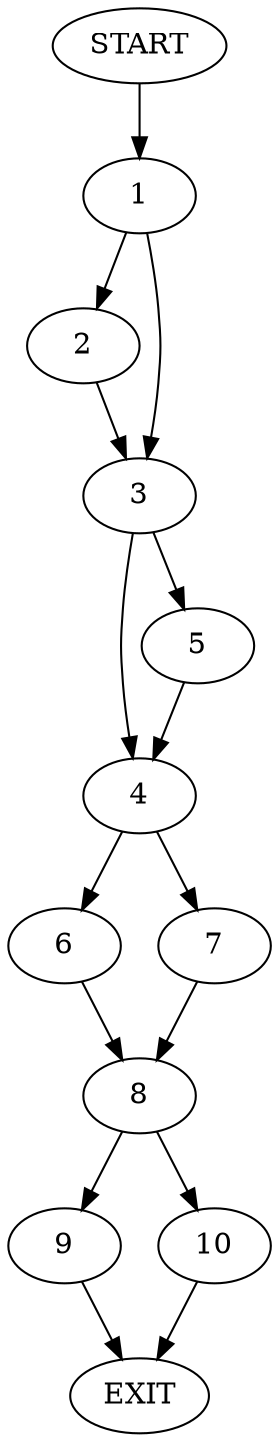 digraph {
0 [label="START"]
11 [label="EXIT"]
0 -> 1
1 -> 2
1 -> 3
2 -> 3
3 -> 4
3 -> 5
4 -> 6
4 -> 7
5 -> 4
7 -> 8
6 -> 8
8 -> 9
8 -> 10
10 -> 11
9 -> 11
}
